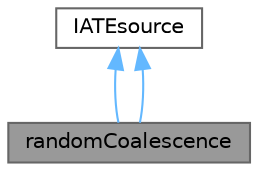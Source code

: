 digraph "randomCoalescence"
{
 // LATEX_PDF_SIZE
  bgcolor="transparent";
  edge [fontname=Helvetica,fontsize=10,labelfontname=Helvetica,labelfontsize=10];
  node [fontname=Helvetica,fontsize=10,shape=box,height=0.2,width=0.4];
  Node1 [id="Node000001",label="randomCoalescence",height=0.2,width=0.4,color="gray40", fillcolor="grey60", style="filled", fontcolor="black",tooltip="Random coalescence IATE source as defined in paper:"];
  Node2 -> Node1 [id="edge1_Node000001_Node000002",dir="back",color="steelblue1",style="solid",tooltip=" "];
  Node2 [id="Node000002",label="IATEsource",height=0.2,width=0.4,color="gray40", fillcolor="white", style="filled",URL="$classFoam_1_1diameterModels_1_1IATEsource.html",tooltip="IATE (Interfacial Area Transport Equation) bubble diameter model run-time selectable sources."];
  Node2 -> Node1 [id="edge2_Node000001_Node000002",dir="back",color="steelblue1",style="solid",tooltip=" "];
}
